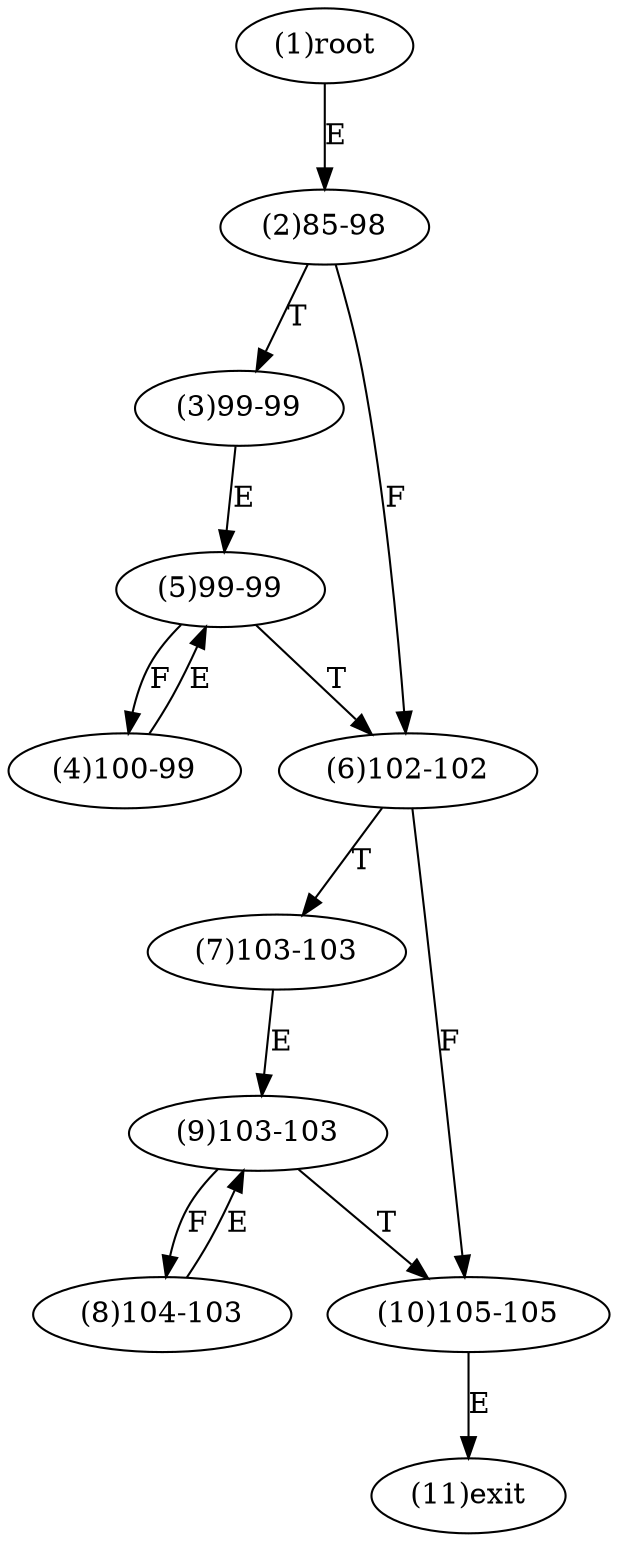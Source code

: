 digraph "" { 
1[ label="(1)root"];
2[ label="(2)85-98"];
3[ label="(3)99-99"];
4[ label="(4)100-99"];
5[ label="(5)99-99"];
6[ label="(6)102-102"];
7[ label="(7)103-103"];
8[ label="(8)104-103"];
9[ label="(9)103-103"];
10[ label="(10)105-105"];
11[ label="(11)exit"];
1->2[ label="E"];
2->6[ label="F"];
2->3[ label="T"];
3->5[ label="E"];
4->5[ label="E"];
5->4[ label="F"];
5->6[ label="T"];
6->10[ label="F"];
6->7[ label="T"];
7->9[ label="E"];
8->9[ label="E"];
9->8[ label="F"];
9->10[ label="T"];
10->11[ label="E"];
}